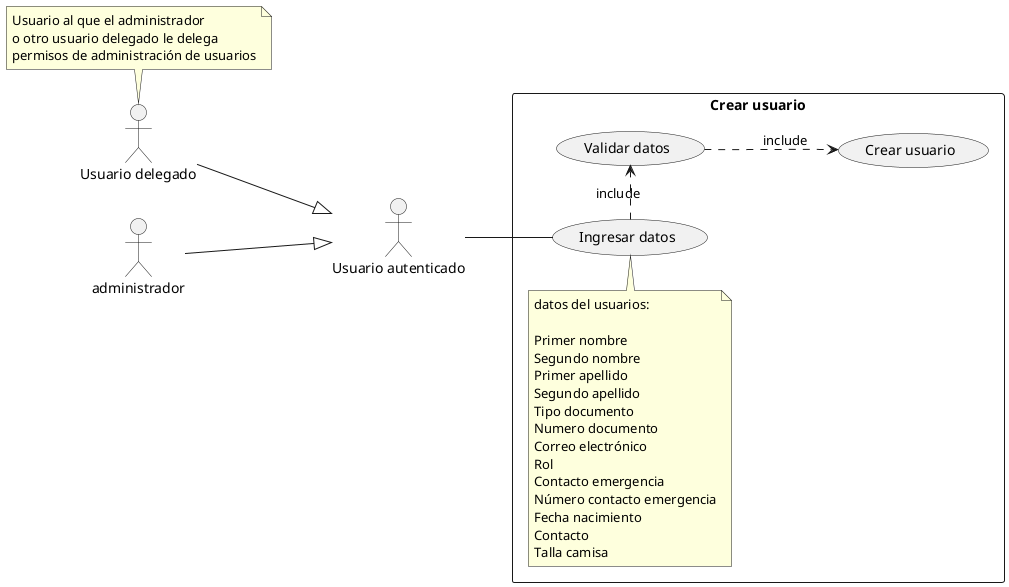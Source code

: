@startuml
left to right direction
actor "Usuario autenticado" as logedUser
actor administrador as admin
actor "Usuario delegado" as delegatedUser
note top
    Usuario al que el administrador
    o otro usuario delegado le delega
    permisos de administración de usuarios
end note
rectangle "Crear usuario" {
    usecase "Ingresar datos" as inputData
    note top
        datos del usuarios:

        Primer nombre
        Segundo nombre
        Primer apellido
        Segundo apellido
        Tipo documento
        Numero documento
        Correo electrónico
        Rol
        Contacto emergencia
        Número contacto emergencia
        Fecha nacimiento
        Contacto
        Talla camisa
    end note
    usecase "Validar datos" as validateData
    usecase "Crear usuario" as createUser
    logedUser -- inputData
    inputData .> validateData : include
    validateData ..> createUser : include
}
admin  --|> logedUser
delegatedUser  --|> logedUser
@enduml
